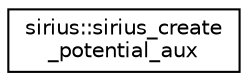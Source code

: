 digraph "Graphical Class Hierarchy"
{
 // INTERACTIVE_SVG=YES
  edge [fontname="Helvetica",fontsize="10",labelfontname="Helvetica",labelfontsize="10"];
  node [fontname="Helvetica",fontsize="10",shape=record];
  rankdir="LR";
  Node1 [label="sirius::sirius_create\l_potential_aux",height=0.2,width=0.4,color="black", fillcolor="white", style="filled",URL="$interfacesirius_1_1sirius__create__potential__aux.html"];
}
